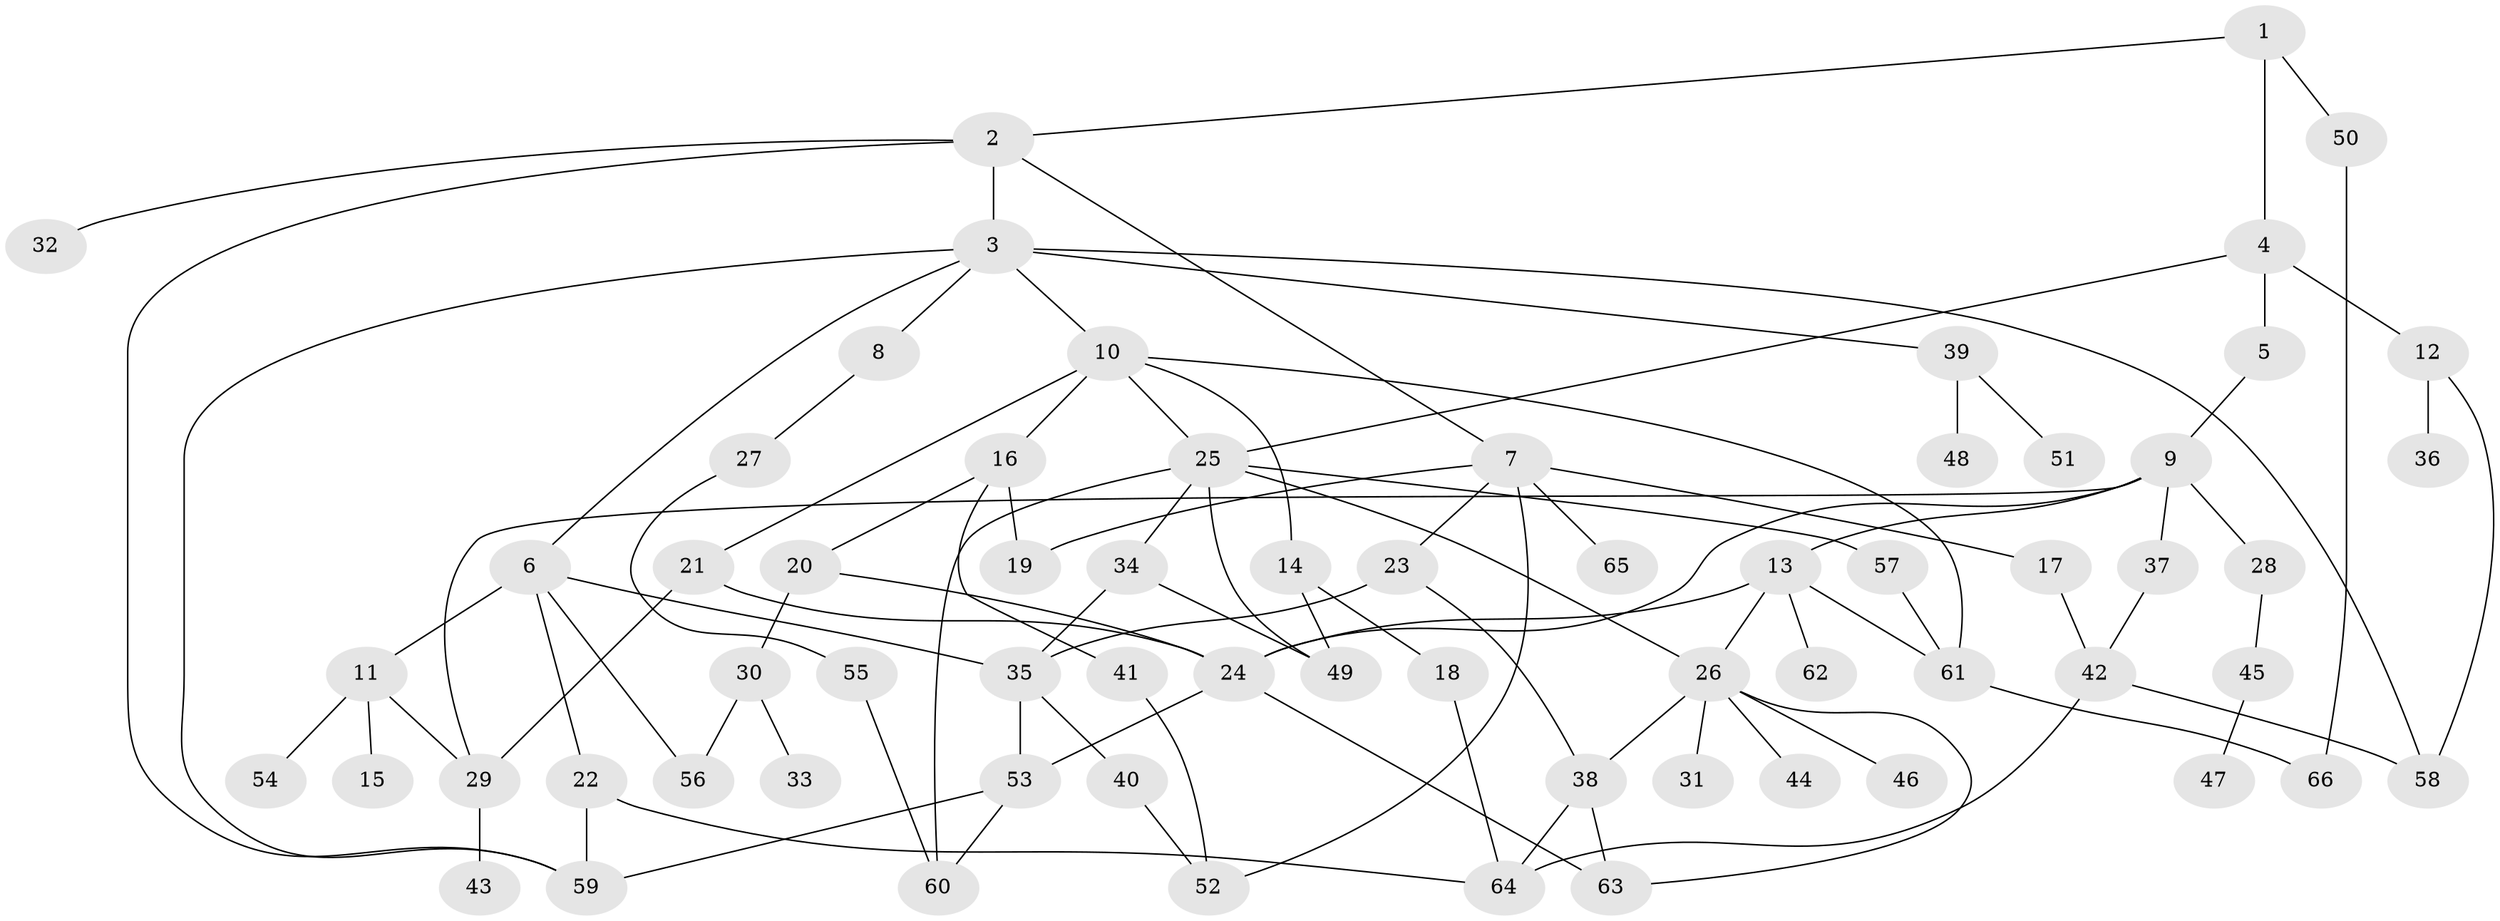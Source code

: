 // Generated by graph-tools (version 1.1) at 2025/10/02/27/25 16:10:51]
// undirected, 66 vertices, 98 edges
graph export_dot {
graph [start="1"]
  node [color=gray90,style=filled];
  1;
  2;
  3;
  4;
  5;
  6;
  7;
  8;
  9;
  10;
  11;
  12;
  13;
  14;
  15;
  16;
  17;
  18;
  19;
  20;
  21;
  22;
  23;
  24;
  25;
  26;
  27;
  28;
  29;
  30;
  31;
  32;
  33;
  34;
  35;
  36;
  37;
  38;
  39;
  40;
  41;
  42;
  43;
  44;
  45;
  46;
  47;
  48;
  49;
  50;
  51;
  52;
  53;
  54;
  55;
  56;
  57;
  58;
  59;
  60;
  61;
  62;
  63;
  64;
  65;
  66;
  1 -- 2;
  1 -- 4;
  1 -- 50;
  2 -- 3;
  2 -- 7;
  2 -- 32;
  2 -- 59;
  3 -- 6;
  3 -- 8;
  3 -- 10;
  3 -- 39;
  3 -- 58;
  3 -- 59;
  4 -- 5;
  4 -- 12;
  4 -- 25;
  5 -- 9;
  6 -- 11;
  6 -- 22;
  6 -- 35;
  6 -- 56;
  7 -- 17;
  7 -- 23;
  7 -- 65;
  7 -- 52;
  7 -- 19;
  8 -- 27;
  9 -- 13;
  9 -- 28;
  9 -- 37;
  9 -- 24;
  9 -- 29;
  10 -- 14;
  10 -- 16;
  10 -- 21;
  10 -- 25;
  10 -- 61;
  11 -- 15;
  11 -- 54;
  11 -- 29;
  12 -- 36;
  12 -- 58;
  13 -- 26;
  13 -- 61;
  13 -- 62;
  13 -- 24;
  14 -- 18;
  14 -- 49;
  16 -- 19;
  16 -- 20;
  16 -- 41;
  17 -- 42;
  18 -- 64;
  20 -- 24;
  20 -- 30;
  21 -- 29;
  21 -- 24;
  22 -- 59;
  22 -- 64;
  23 -- 38;
  23 -- 35;
  24 -- 53;
  24 -- 63;
  25 -- 34;
  25 -- 57;
  25 -- 26;
  25 -- 49;
  25 -- 60;
  26 -- 31;
  26 -- 44;
  26 -- 46;
  26 -- 63;
  26 -- 38;
  27 -- 55;
  28 -- 45;
  29 -- 43;
  30 -- 33;
  30 -- 56;
  34 -- 35;
  34 -- 49;
  35 -- 40;
  35 -- 53;
  37 -- 42;
  38 -- 63;
  38 -- 64;
  39 -- 48;
  39 -- 51;
  40 -- 52;
  41 -- 52;
  42 -- 58;
  42 -- 64;
  45 -- 47;
  50 -- 66;
  53 -- 60;
  53 -- 59;
  55 -- 60;
  57 -- 61;
  61 -- 66;
}
